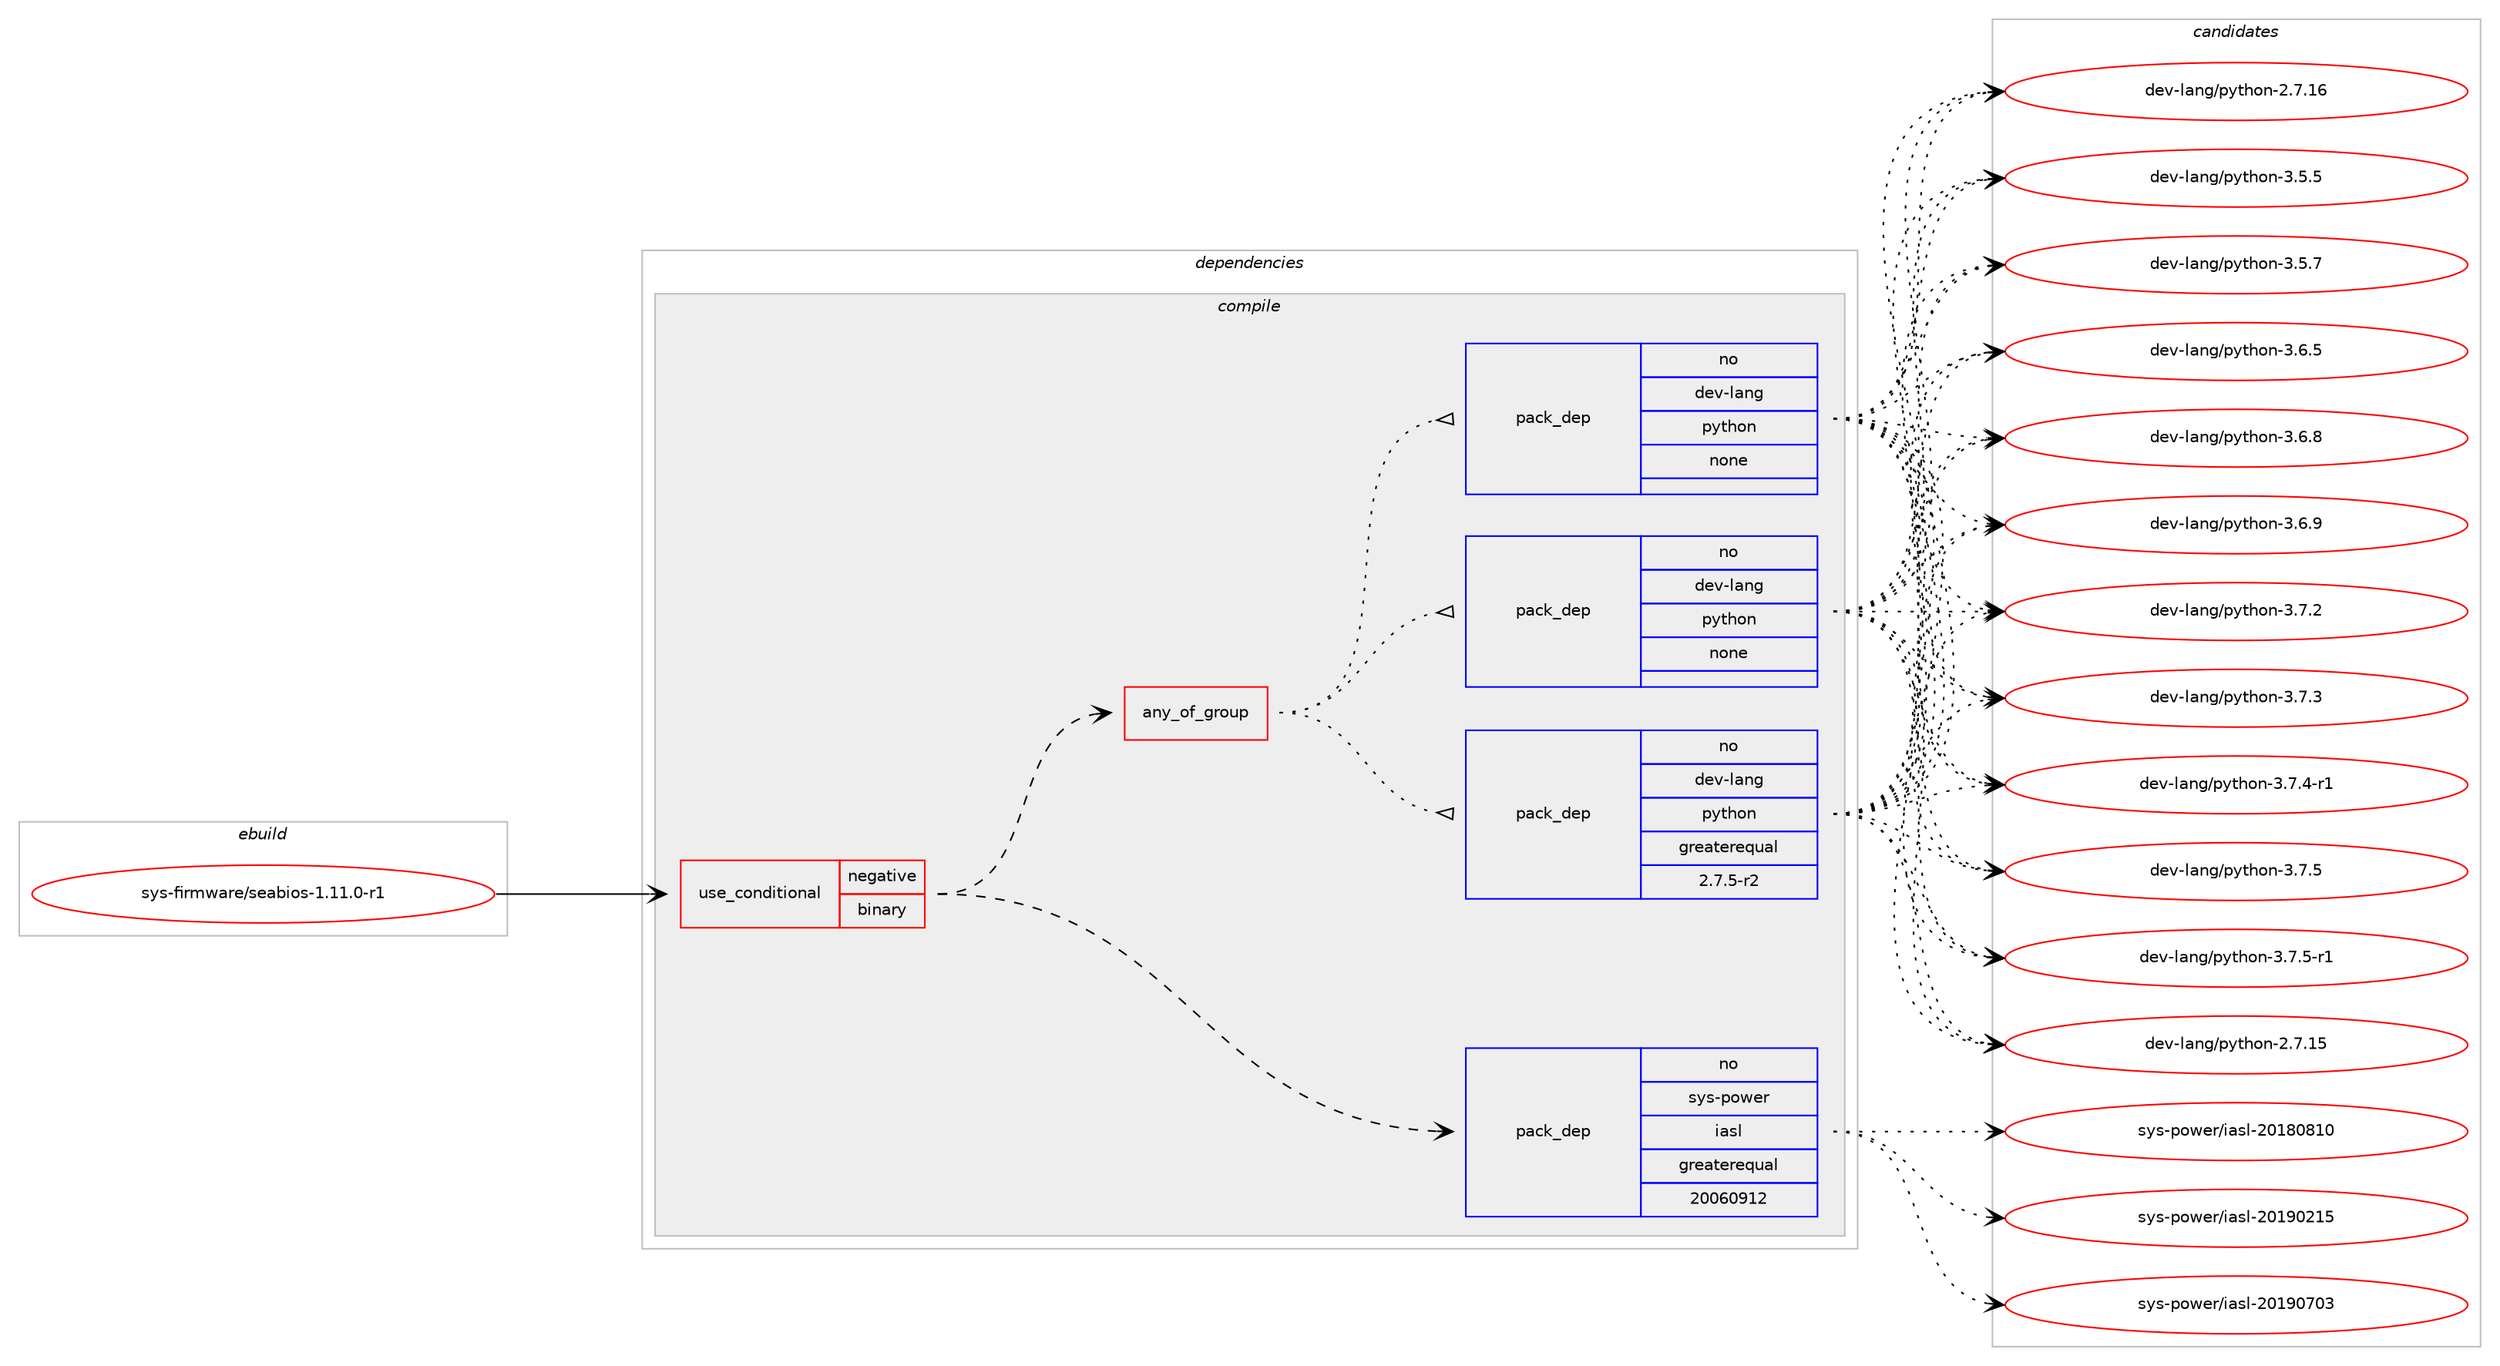 digraph prolog {

# *************
# Graph options
# *************

newrank=true;
concentrate=true;
compound=true;
graph [rankdir=LR,fontname=Helvetica,fontsize=10,ranksep=1.5];#, ranksep=2.5, nodesep=0.2];
edge  [arrowhead=vee];
node  [fontname=Helvetica,fontsize=10];

# **********
# The ebuild
# **********

subgraph cluster_leftcol {
color=gray;
rank=same;
label=<<i>ebuild</i>>;
id [label="sys-firmware/seabios-1.11.0-r1", color=red, width=4, href="../sys-firmware/seabios-1.11.0-r1.svg"];
}

# ****************
# The dependencies
# ****************

subgraph cluster_midcol {
color=gray;
label=<<i>dependencies</i>>;
subgraph cluster_compile {
fillcolor="#eeeeee";
style=filled;
label=<<i>compile</i>>;
subgraph cond214182 {
dependency891179 [label=<<TABLE BORDER="0" CELLBORDER="1" CELLSPACING="0" CELLPADDING="4"><TR><TD ROWSPAN="3" CELLPADDING="10">use_conditional</TD></TR><TR><TD>negative</TD></TR><TR><TD>binary</TD></TR></TABLE>>, shape=none, color=red];
subgraph pack661384 {
dependency891180 [label=<<TABLE BORDER="0" CELLBORDER="1" CELLSPACING="0" CELLPADDING="4" WIDTH="220"><TR><TD ROWSPAN="6" CELLPADDING="30">pack_dep</TD></TR><TR><TD WIDTH="110">no</TD></TR><TR><TD>sys-power</TD></TR><TR><TD>iasl</TD></TR><TR><TD>greaterequal</TD></TR><TR><TD>20060912</TD></TR></TABLE>>, shape=none, color=blue];
}
dependency891179:e -> dependency891180:w [weight=20,style="dashed",arrowhead="vee"];
subgraph any15076 {
dependency891181 [label=<<TABLE BORDER="0" CELLBORDER="1" CELLSPACING="0" CELLPADDING="4"><TR><TD CELLPADDING="10">any_of_group</TD></TR></TABLE>>, shape=none, color=red];subgraph pack661385 {
dependency891182 [label=<<TABLE BORDER="0" CELLBORDER="1" CELLSPACING="0" CELLPADDING="4" WIDTH="220"><TR><TD ROWSPAN="6" CELLPADDING="30">pack_dep</TD></TR><TR><TD WIDTH="110">no</TD></TR><TR><TD>dev-lang</TD></TR><TR><TD>python</TD></TR><TR><TD>none</TD></TR><TR><TD></TD></TR></TABLE>>, shape=none, color=blue];
}
dependency891181:e -> dependency891182:w [weight=20,style="dotted",arrowhead="oinv"];
subgraph pack661386 {
dependency891183 [label=<<TABLE BORDER="0" CELLBORDER="1" CELLSPACING="0" CELLPADDING="4" WIDTH="220"><TR><TD ROWSPAN="6" CELLPADDING="30">pack_dep</TD></TR><TR><TD WIDTH="110">no</TD></TR><TR><TD>dev-lang</TD></TR><TR><TD>python</TD></TR><TR><TD>none</TD></TR><TR><TD></TD></TR></TABLE>>, shape=none, color=blue];
}
dependency891181:e -> dependency891183:w [weight=20,style="dotted",arrowhead="oinv"];
subgraph pack661387 {
dependency891184 [label=<<TABLE BORDER="0" CELLBORDER="1" CELLSPACING="0" CELLPADDING="4" WIDTH="220"><TR><TD ROWSPAN="6" CELLPADDING="30">pack_dep</TD></TR><TR><TD WIDTH="110">no</TD></TR><TR><TD>dev-lang</TD></TR><TR><TD>python</TD></TR><TR><TD>greaterequal</TD></TR><TR><TD>2.7.5-r2</TD></TR></TABLE>>, shape=none, color=blue];
}
dependency891181:e -> dependency891184:w [weight=20,style="dotted",arrowhead="oinv"];
}
dependency891179:e -> dependency891181:w [weight=20,style="dashed",arrowhead="vee"];
}
id:e -> dependency891179:w [weight=20,style="solid",arrowhead="vee"];
}
subgraph cluster_compileandrun {
fillcolor="#eeeeee";
style=filled;
label=<<i>compile and run</i>>;
}
subgraph cluster_run {
fillcolor="#eeeeee";
style=filled;
label=<<i>run</i>>;
}
}

# **************
# The candidates
# **************

subgraph cluster_choices {
rank=same;
color=gray;
label=<<i>candidates</i>>;

subgraph choice661384 {
color=black;
nodesep=1;
choice115121115451121111191011144710597115108455048495648564948 [label="sys-power/iasl-20180810", color=red, width=4,href="../sys-power/iasl-20180810.svg"];
choice115121115451121111191011144710597115108455048495748504953 [label="sys-power/iasl-20190215", color=red, width=4,href="../sys-power/iasl-20190215.svg"];
choice115121115451121111191011144710597115108455048495748554851 [label="sys-power/iasl-20190703", color=red, width=4,href="../sys-power/iasl-20190703.svg"];
dependency891180:e -> choice115121115451121111191011144710597115108455048495648564948:w [style=dotted,weight="100"];
dependency891180:e -> choice115121115451121111191011144710597115108455048495748504953:w [style=dotted,weight="100"];
dependency891180:e -> choice115121115451121111191011144710597115108455048495748554851:w [style=dotted,weight="100"];
}
subgraph choice661385 {
color=black;
nodesep=1;
choice10010111845108971101034711212111610411111045504655464953 [label="dev-lang/python-2.7.15", color=red, width=4,href="../dev-lang/python-2.7.15.svg"];
choice10010111845108971101034711212111610411111045504655464954 [label="dev-lang/python-2.7.16", color=red, width=4,href="../dev-lang/python-2.7.16.svg"];
choice100101118451089711010347112121116104111110455146534653 [label="dev-lang/python-3.5.5", color=red, width=4,href="../dev-lang/python-3.5.5.svg"];
choice100101118451089711010347112121116104111110455146534655 [label="dev-lang/python-3.5.7", color=red, width=4,href="../dev-lang/python-3.5.7.svg"];
choice100101118451089711010347112121116104111110455146544653 [label="dev-lang/python-3.6.5", color=red, width=4,href="../dev-lang/python-3.6.5.svg"];
choice100101118451089711010347112121116104111110455146544656 [label="dev-lang/python-3.6.8", color=red, width=4,href="../dev-lang/python-3.6.8.svg"];
choice100101118451089711010347112121116104111110455146544657 [label="dev-lang/python-3.6.9", color=red, width=4,href="../dev-lang/python-3.6.9.svg"];
choice100101118451089711010347112121116104111110455146554650 [label="dev-lang/python-3.7.2", color=red, width=4,href="../dev-lang/python-3.7.2.svg"];
choice100101118451089711010347112121116104111110455146554651 [label="dev-lang/python-3.7.3", color=red, width=4,href="../dev-lang/python-3.7.3.svg"];
choice1001011184510897110103471121211161041111104551465546524511449 [label="dev-lang/python-3.7.4-r1", color=red, width=4,href="../dev-lang/python-3.7.4-r1.svg"];
choice100101118451089711010347112121116104111110455146554653 [label="dev-lang/python-3.7.5", color=red, width=4,href="../dev-lang/python-3.7.5.svg"];
choice1001011184510897110103471121211161041111104551465546534511449 [label="dev-lang/python-3.7.5-r1", color=red, width=4,href="../dev-lang/python-3.7.5-r1.svg"];
dependency891182:e -> choice10010111845108971101034711212111610411111045504655464953:w [style=dotted,weight="100"];
dependency891182:e -> choice10010111845108971101034711212111610411111045504655464954:w [style=dotted,weight="100"];
dependency891182:e -> choice100101118451089711010347112121116104111110455146534653:w [style=dotted,weight="100"];
dependency891182:e -> choice100101118451089711010347112121116104111110455146534655:w [style=dotted,weight="100"];
dependency891182:e -> choice100101118451089711010347112121116104111110455146544653:w [style=dotted,weight="100"];
dependency891182:e -> choice100101118451089711010347112121116104111110455146544656:w [style=dotted,weight="100"];
dependency891182:e -> choice100101118451089711010347112121116104111110455146544657:w [style=dotted,weight="100"];
dependency891182:e -> choice100101118451089711010347112121116104111110455146554650:w [style=dotted,weight="100"];
dependency891182:e -> choice100101118451089711010347112121116104111110455146554651:w [style=dotted,weight="100"];
dependency891182:e -> choice1001011184510897110103471121211161041111104551465546524511449:w [style=dotted,weight="100"];
dependency891182:e -> choice100101118451089711010347112121116104111110455146554653:w [style=dotted,weight="100"];
dependency891182:e -> choice1001011184510897110103471121211161041111104551465546534511449:w [style=dotted,weight="100"];
}
subgraph choice661386 {
color=black;
nodesep=1;
choice10010111845108971101034711212111610411111045504655464953 [label="dev-lang/python-2.7.15", color=red, width=4,href="../dev-lang/python-2.7.15.svg"];
choice10010111845108971101034711212111610411111045504655464954 [label="dev-lang/python-2.7.16", color=red, width=4,href="../dev-lang/python-2.7.16.svg"];
choice100101118451089711010347112121116104111110455146534653 [label="dev-lang/python-3.5.5", color=red, width=4,href="../dev-lang/python-3.5.5.svg"];
choice100101118451089711010347112121116104111110455146534655 [label="dev-lang/python-3.5.7", color=red, width=4,href="../dev-lang/python-3.5.7.svg"];
choice100101118451089711010347112121116104111110455146544653 [label="dev-lang/python-3.6.5", color=red, width=4,href="../dev-lang/python-3.6.5.svg"];
choice100101118451089711010347112121116104111110455146544656 [label="dev-lang/python-3.6.8", color=red, width=4,href="../dev-lang/python-3.6.8.svg"];
choice100101118451089711010347112121116104111110455146544657 [label="dev-lang/python-3.6.9", color=red, width=4,href="../dev-lang/python-3.6.9.svg"];
choice100101118451089711010347112121116104111110455146554650 [label="dev-lang/python-3.7.2", color=red, width=4,href="../dev-lang/python-3.7.2.svg"];
choice100101118451089711010347112121116104111110455146554651 [label="dev-lang/python-3.7.3", color=red, width=4,href="../dev-lang/python-3.7.3.svg"];
choice1001011184510897110103471121211161041111104551465546524511449 [label="dev-lang/python-3.7.4-r1", color=red, width=4,href="../dev-lang/python-3.7.4-r1.svg"];
choice100101118451089711010347112121116104111110455146554653 [label="dev-lang/python-3.7.5", color=red, width=4,href="../dev-lang/python-3.7.5.svg"];
choice1001011184510897110103471121211161041111104551465546534511449 [label="dev-lang/python-3.7.5-r1", color=red, width=4,href="../dev-lang/python-3.7.5-r1.svg"];
dependency891183:e -> choice10010111845108971101034711212111610411111045504655464953:w [style=dotted,weight="100"];
dependency891183:e -> choice10010111845108971101034711212111610411111045504655464954:w [style=dotted,weight="100"];
dependency891183:e -> choice100101118451089711010347112121116104111110455146534653:w [style=dotted,weight="100"];
dependency891183:e -> choice100101118451089711010347112121116104111110455146534655:w [style=dotted,weight="100"];
dependency891183:e -> choice100101118451089711010347112121116104111110455146544653:w [style=dotted,weight="100"];
dependency891183:e -> choice100101118451089711010347112121116104111110455146544656:w [style=dotted,weight="100"];
dependency891183:e -> choice100101118451089711010347112121116104111110455146544657:w [style=dotted,weight="100"];
dependency891183:e -> choice100101118451089711010347112121116104111110455146554650:w [style=dotted,weight="100"];
dependency891183:e -> choice100101118451089711010347112121116104111110455146554651:w [style=dotted,weight="100"];
dependency891183:e -> choice1001011184510897110103471121211161041111104551465546524511449:w [style=dotted,weight="100"];
dependency891183:e -> choice100101118451089711010347112121116104111110455146554653:w [style=dotted,weight="100"];
dependency891183:e -> choice1001011184510897110103471121211161041111104551465546534511449:w [style=dotted,weight="100"];
}
subgraph choice661387 {
color=black;
nodesep=1;
choice10010111845108971101034711212111610411111045504655464953 [label="dev-lang/python-2.7.15", color=red, width=4,href="../dev-lang/python-2.7.15.svg"];
choice10010111845108971101034711212111610411111045504655464954 [label="dev-lang/python-2.7.16", color=red, width=4,href="../dev-lang/python-2.7.16.svg"];
choice100101118451089711010347112121116104111110455146534653 [label="dev-lang/python-3.5.5", color=red, width=4,href="../dev-lang/python-3.5.5.svg"];
choice100101118451089711010347112121116104111110455146534655 [label="dev-lang/python-3.5.7", color=red, width=4,href="../dev-lang/python-3.5.7.svg"];
choice100101118451089711010347112121116104111110455146544653 [label="dev-lang/python-3.6.5", color=red, width=4,href="../dev-lang/python-3.6.5.svg"];
choice100101118451089711010347112121116104111110455146544656 [label="dev-lang/python-3.6.8", color=red, width=4,href="../dev-lang/python-3.6.8.svg"];
choice100101118451089711010347112121116104111110455146544657 [label="dev-lang/python-3.6.9", color=red, width=4,href="../dev-lang/python-3.6.9.svg"];
choice100101118451089711010347112121116104111110455146554650 [label="dev-lang/python-3.7.2", color=red, width=4,href="../dev-lang/python-3.7.2.svg"];
choice100101118451089711010347112121116104111110455146554651 [label="dev-lang/python-3.7.3", color=red, width=4,href="../dev-lang/python-3.7.3.svg"];
choice1001011184510897110103471121211161041111104551465546524511449 [label="dev-lang/python-3.7.4-r1", color=red, width=4,href="../dev-lang/python-3.7.4-r1.svg"];
choice100101118451089711010347112121116104111110455146554653 [label="dev-lang/python-3.7.5", color=red, width=4,href="../dev-lang/python-3.7.5.svg"];
choice1001011184510897110103471121211161041111104551465546534511449 [label="dev-lang/python-3.7.5-r1", color=red, width=4,href="../dev-lang/python-3.7.5-r1.svg"];
dependency891184:e -> choice10010111845108971101034711212111610411111045504655464953:w [style=dotted,weight="100"];
dependency891184:e -> choice10010111845108971101034711212111610411111045504655464954:w [style=dotted,weight="100"];
dependency891184:e -> choice100101118451089711010347112121116104111110455146534653:w [style=dotted,weight="100"];
dependency891184:e -> choice100101118451089711010347112121116104111110455146534655:w [style=dotted,weight="100"];
dependency891184:e -> choice100101118451089711010347112121116104111110455146544653:w [style=dotted,weight="100"];
dependency891184:e -> choice100101118451089711010347112121116104111110455146544656:w [style=dotted,weight="100"];
dependency891184:e -> choice100101118451089711010347112121116104111110455146544657:w [style=dotted,weight="100"];
dependency891184:e -> choice100101118451089711010347112121116104111110455146554650:w [style=dotted,weight="100"];
dependency891184:e -> choice100101118451089711010347112121116104111110455146554651:w [style=dotted,weight="100"];
dependency891184:e -> choice1001011184510897110103471121211161041111104551465546524511449:w [style=dotted,weight="100"];
dependency891184:e -> choice100101118451089711010347112121116104111110455146554653:w [style=dotted,weight="100"];
dependency891184:e -> choice1001011184510897110103471121211161041111104551465546534511449:w [style=dotted,weight="100"];
}
}

}
